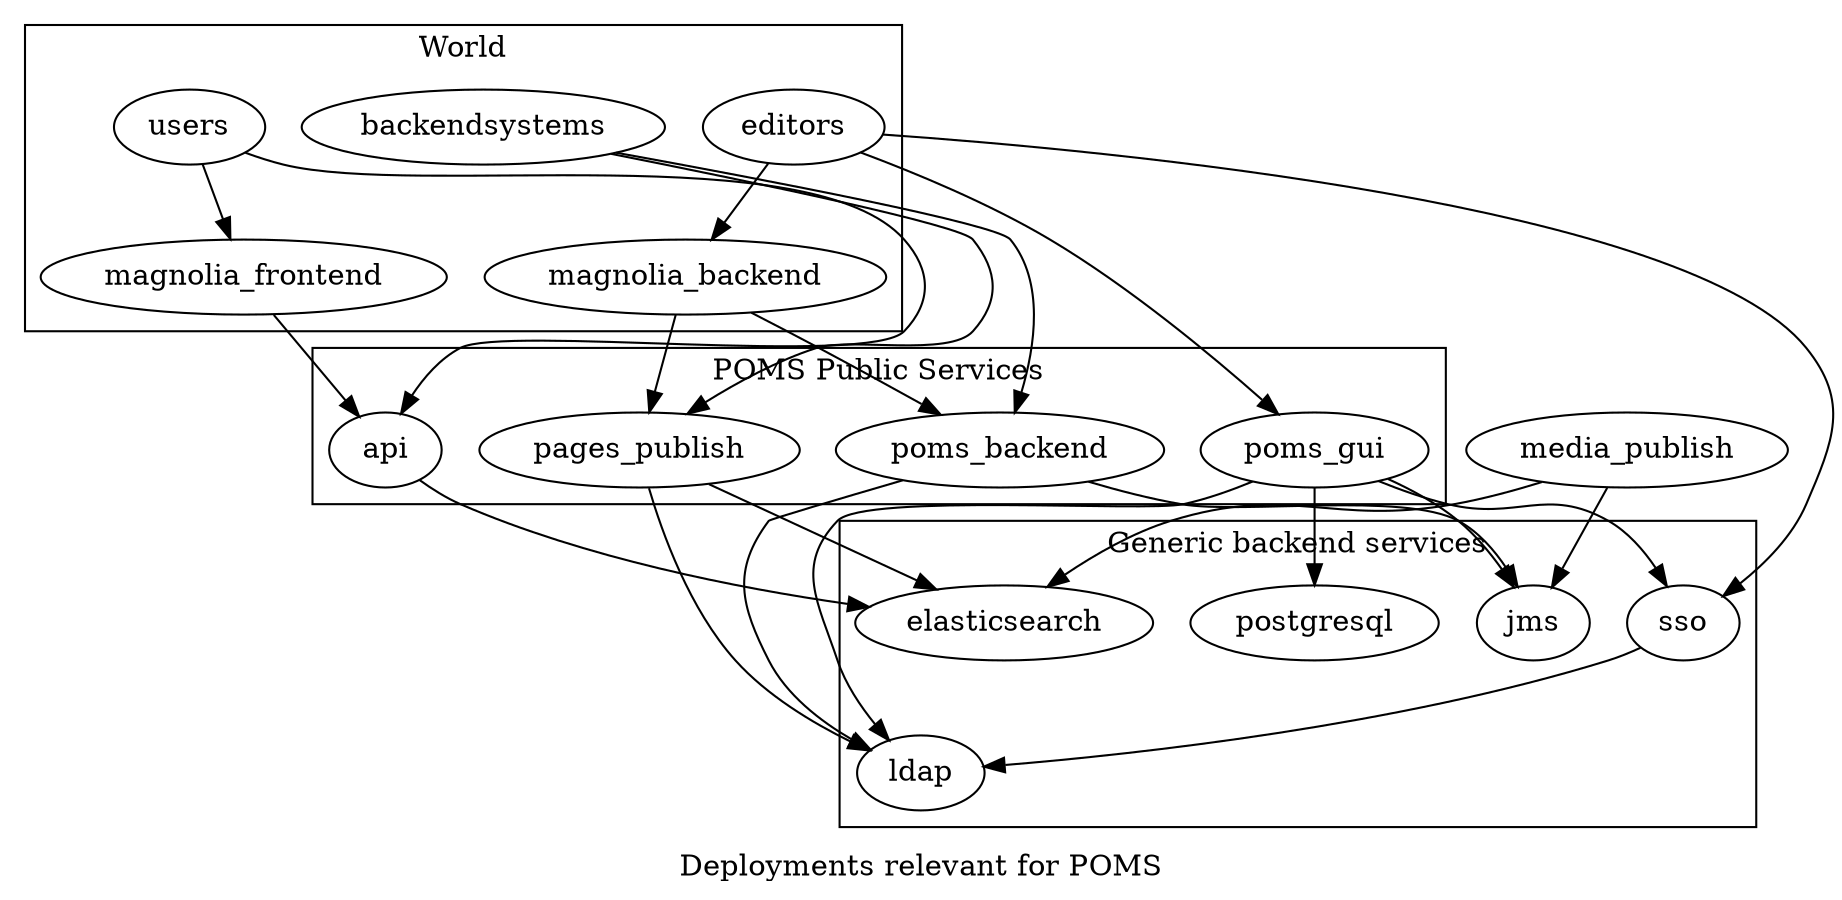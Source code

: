 /*


*/
digraph {

    label="Deployments relevant for POMS";
    subgraph cluster_0  {
        label="Generic backend services";
        postgresql; elasticsearch; sso; jms; ldap;
    }

    subgraph cluster_1  {
        label="VPRO";
        magnolia_frontend; magnolia_backend;
    }

    subgraph cluster_1  {
        label="World";
        users; backendsystems; editors;
    }
    subgraph cluster_3  {
        label="POMS Public Services";
        poms_gui; poms_backend; pages_publish; api;
    }


   editors -> {magnolia_backend poms_gui sso}
   users -> {magnolia_frontend api}
   backendsystems -> {poms_backend  pages_publish}


    poms_gui -> { postgresql jms sso ldap }

    poms_backend -> { jms ldap}

    api -> { elasticsearch }

    pages_publish -> { elasticsearch ldap}

    media_publish -> { elasticsearch jms }


    magnolia_backend -> { poms_backend pages_publish };

    magnolia_frontend -> { api  };

   sso -> ldap;

}
